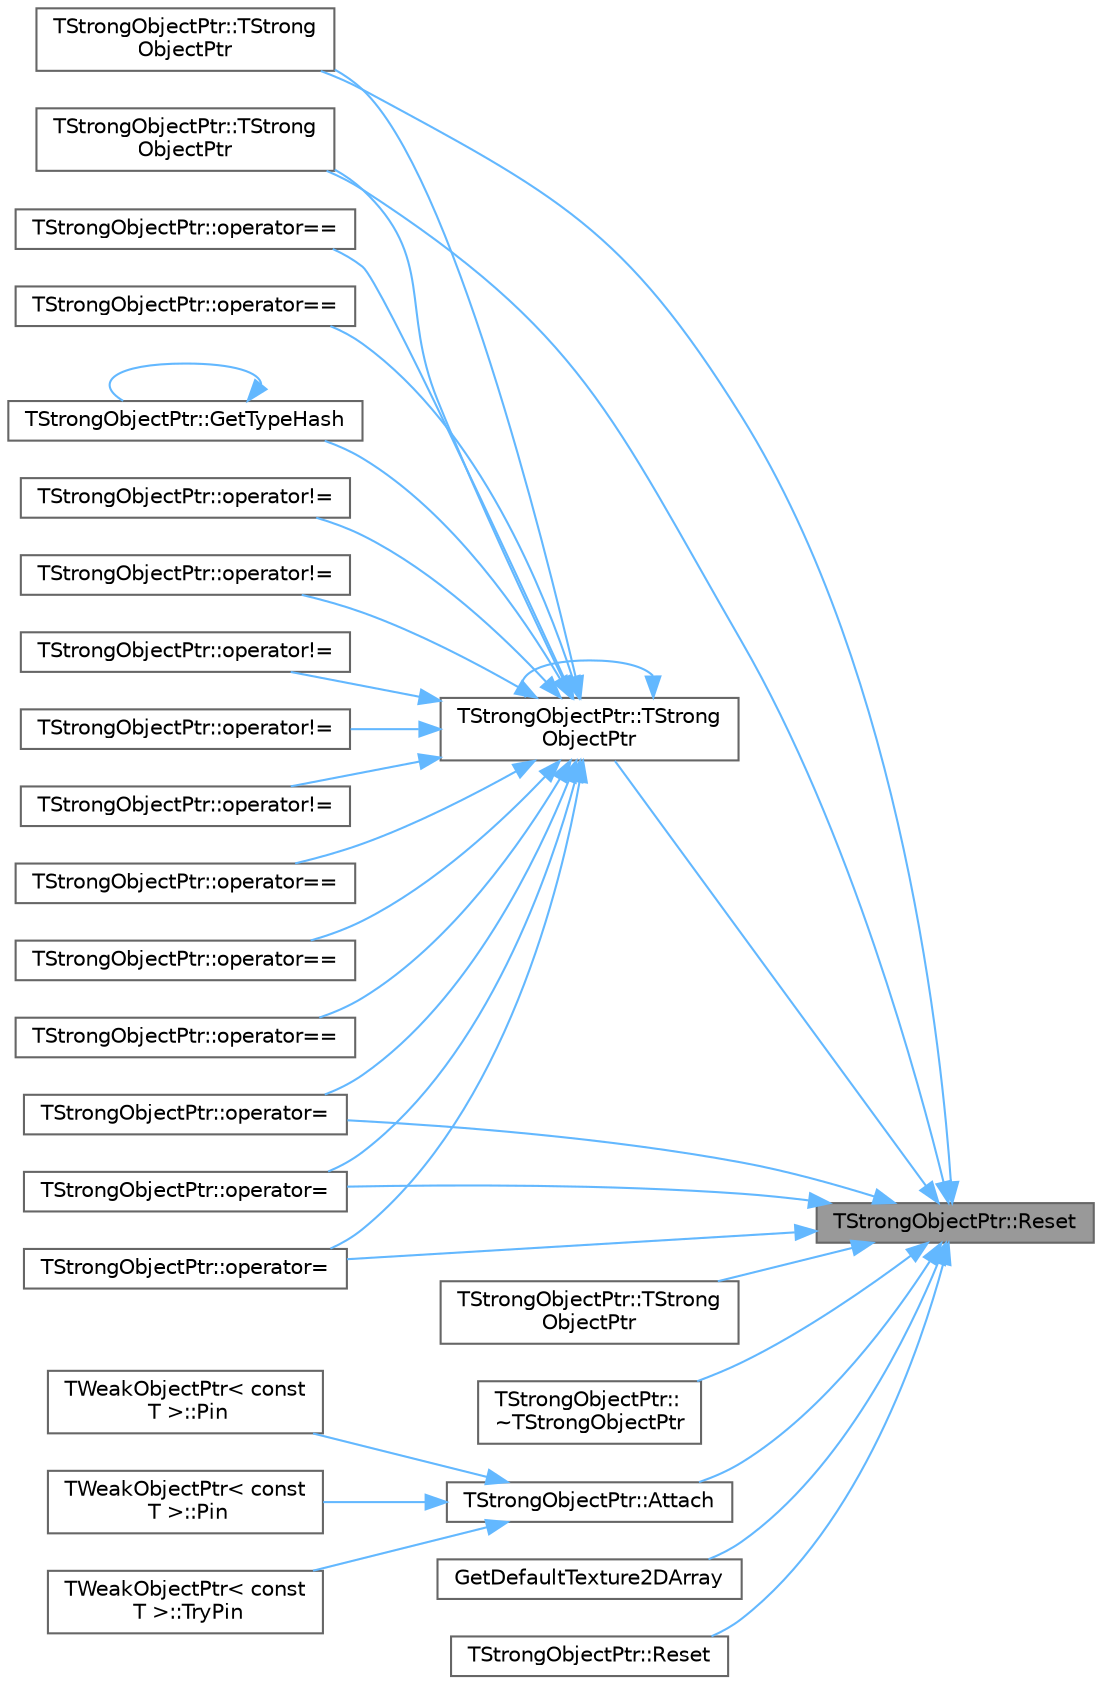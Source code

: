digraph "TStrongObjectPtr::Reset"
{
 // INTERACTIVE_SVG=YES
 // LATEX_PDF_SIZE
  bgcolor="transparent";
  edge [fontname=Helvetica,fontsize=10,labelfontname=Helvetica,labelfontsize=10];
  node [fontname=Helvetica,fontsize=10,shape=box,height=0.2,width=0.4];
  rankdir="RL";
  Node1 [id="Node000001",label="TStrongObjectPtr::Reset",height=0.2,width=0.4,color="gray40", fillcolor="grey60", style="filled", fontcolor="black",tooltip=" "];
  Node1 -> Node2 [id="edge1_Node000001_Node000002",dir="back",color="steelblue1",style="solid",tooltip=" "];
  Node2 [id="Node000002",label="TStrongObjectPtr::TStrong\lObjectPtr",height=0.2,width=0.4,color="grey40", fillcolor="white", style="filled",URL="$d9/d03/classTStrongObjectPtr.html#a33ff1883a5e5c8d21a493d20f3bef3c3",tooltip=" "];
  Node1 -> Node3 [id="edge2_Node000001_Node000003",dir="back",color="steelblue1",style="solid",tooltip=" "];
  Node3 [id="Node000003",label="TStrongObjectPtr::TStrong\lObjectPtr",height=0.2,width=0.4,color="grey40", fillcolor="white", style="filled",URL="$d9/d03/classTStrongObjectPtr.html#a2b850127239f84bb97987e2adbc14e94",tooltip=" "];
  Node1 -> Node4 [id="edge3_Node000001_Node000004",dir="back",color="steelblue1",style="solid",tooltip=" "];
  Node4 [id="Node000004",label="TStrongObjectPtr::TStrong\lObjectPtr",height=0.2,width=0.4,color="grey40", fillcolor="white", style="filled",URL="$d9/d03/classTStrongObjectPtr.html#acd679ced41a46aeddde1876e1a46a3c9",tooltip=" "];
  Node1 -> Node5 [id="edge4_Node000001_Node000005",dir="back",color="steelblue1",style="solid",tooltip=" "];
  Node5 [id="Node000005",label="TStrongObjectPtr::TStrong\lObjectPtr",height=0.2,width=0.4,color="grey40", fillcolor="white", style="filled",URL="$d9/d03/classTStrongObjectPtr.html#a28e79b33ebd829e10e850827e7d6c75a",tooltip=" "];
  Node5 -> Node2 [id="edge5_Node000005_Node000002",dir="back",color="steelblue1",style="solid",tooltip=" "];
  Node5 -> Node3 [id="edge6_Node000005_Node000003",dir="back",color="steelblue1",style="solid",tooltip=" "];
  Node5 -> Node5 [id="edge7_Node000005_Node000005",dir="back",color="steelblue1",style="solid",tooltip=" "];
  Node5 -> Node6 [id="edge8_Node000005_Node000006",dir="back",color="steelblue1",style="solid",tooltip=" "];
  Node6 [id="Node000006",label="TStrongObjectPtr::GetTypeHash",height=0.2,width=0.4,color="grey40", fillcolor="white", style="filled",URL="$d9/d03/classTStrongObjectPtr.html#a873aca33f208e617d223ef63c6e5f2d0",tooltip=" "];
  Node6 -> Node6 [id="edge9_Node000006_Node000006",dir="back",color="steelblue1",style="solid",tooltip=" "];
  Node5 -> Node7 [id="edge10_Node000005_Node000007",dir="back",color="steelblue1",style="solid",tooltip=" "];
  Node7 [id="Node000007",label="TStrongObjectPtr::operator!=",height=0.2,width=0.4,color="grey40", fillcolor="white", style="filled",URL="$d9/d03/classTStrongObjectPtr.html#addd9af037c39c923ae6cddba50d6407e",tooltip=" "];
  Node5 -> Node8 [id="edge11_Node000005_Node000008",dir="back",color="steelblue1",style="solid",tooltip=" "];
  Node8 [id="Node000008",label="TStrongObjectPtr::operator!=",height=0.2,width=0.4,color="grey40", fillcolor="white", style="filled",URL="$d9/d03/classTStrongObjectPtr.html#a0483d32901c0b85d05d9582fd80efa70",tooltip=" "];
  Node5 -> Node9 [id="edge12_Node000005_Node000009",dir="back",color="steelblue1",style="solid",tooltip=" "];
  Node9 [id="Node000009",label="TStrongObjectPtr::operator!=",height=0.2,width=0.4,color="grey40", fillcolor="white", style="filled",URL="$d9/d03/classTStrongObjectPtr.html#afcbc4a6bc711704e2b868e1791638b04",tooltip=" "];
  Node5 -> Node10 [id="edge13_Node000005_Node000010",dir="back",color="steelblue1",style="solid",tooltip=" "];
  Node10 [id="Node000010",label="TStrongObjectPtr::operator!=",height=0.2,width=0.4,color="grey40", fillcolor="white", style="filled",URL="$d9/d03/classTStrongObjectPtr.html#a11ed07854ca059bb04d36d217eec700d",tooltip=" "];
  Node5 -> Node11 [id="edge14_Node000005_Node000011",dir="back",color="steelblue1",style="solid",tooltip=" "];
  Node11 [id="Node000011",label="TStrongObjectPtr::operator!=",height=0.2,width=0.4,color="grey40", fillcolor="white", style="filled",URL="$d9/d03/classTStrongObjectPtr.html#a45fac71eee1b21ef2c6fb8e49fca7125",tooltip=" "];
  Node5 -> Node12 [id="edge15_Node000005_Node000012",dir="back",color="steelblue1",style="solid",tooltip=" "];
  Node12 [id="Node000012",label="TStrongObjectPtr::operator=",height=0.2,width=0.4,color="grey40", fillcolor="white", style="filled",URL="$d9/d03/classTStrongObjectPtr.html#ad52a867742615021606f7bfd3d483313",tooltip=" "];
  Node5 -> Node13 [id="edge16_Node000005_Node000013",dir="back",color="steelblue1",style="solid",tooltip=" "];
  Node13 [id="Node000013",label="TStrongObjectPtr::operator=",height=0.2,width=0.4,color="grey40", fillcolor="white", style="filled",URL="$d9/d03/classTStrongObjectPtr.html#a5f6384401ca32f94e22bf8d054a69e7d",tooltip=" "];
  Node5 -> Node14 [id="edge17_Node000005_Node000014",dir="back",color="steelblue1",style="solid",tooltip=" "];
  Node14 [id="Node000014",label="TStrongObjectPtr::operator=",height=0.2,width=0.4,color="grey40", fillcolor="white", style="filled",URL="$d9/d03/classTStrongObjectPtr.html#ae90fe66ea4af409f5277818da0b6ecd1",tooltip=" "];
  Node5 -> Node15 [id="edge18_Node000005_Node000015",dir="back",color="steelblue1",style="solid",tooltip=" "];
  Node15 [id="Node000015",label="TStrongObjectPtr::operator==",height=0.2,width=0.4,color="grey40", fillcolor="white", style="filled",URL="$d9/d03/classTStrongObjectPtr.html#a192497f6f4d699eff4835e1edce5eb55",tooltip=" "];
  Node5 -> Node16 [id="edge19_Node000005_Node000016",dir="back",color="steelblue1",style="solid",tooltip=" "];
  Node16 [id="Node000016",label="TStrongObjectPtr::operator==",height=0.2,width=0.4,color="grey40", fillcolor="white", style="filled",URL="$d9/d03/classTStrongObjectPtr.html#a9a13d062aa1450adc214ddba6aeb98de",tooltip=" "];
  Node5 -> Node17 [id="edge20_Node000005_Node000017",dir="back",color="steelblue1",style="solid",tooltip=" "];
  Node17 [id="Node000017",label="TStrongObjectPtr::operator==",height=0.2,width=0.4,color="grey40", fillcolor="white", style="filled",URL="$d9/d03/classTStrongObjectPtr.html#a4aa1f01f068b0614c7a177ee5aec6b13",tooltip=" "];
  Node5 -> Node18 [id="edge21_Node000005_Node000018",dir="back",color="steelblue1",style="solid",tooltip=" "];
  Node18 [id="Node000018",label="TStrongObjectPtr::operator==",height=0.2,width=0.4,color="grey40", fillcolor="white", style="filled",URL="$d9/d03/classTStrongObjectPtr.html#a8280ed5e7726627a67cd76e11f28e016",tooltip=" "];
  Node5 -> Node19 [id="edge22_Node000005_Node000019",dir="back",color="steelblue1",style="solid",tooltip=" "];
  Node19 [id="Node000019",label="TStrongObjectPtr::operator==",height=0.2,width=0.4,color="grey40", fillcolor="white", style="filled",URL="$d9/d03/classTStrongObjectPtr.html#aed2d7284c59b9428278c1b0175b3ae5f",tooltip=" "];
  Node1 -> Node20 [id="edge23_Node000001_Node000020",dir="back",color="steelblue1",style="solid",tooltip=" "];
  Node20 [id="Node000020",label="TStrongObjectPtr::\l~TStrongObjectPtr",height=0.2,width=0.4,color="grey40", fillcolor="white", style="filled",URL="$d9/d03/classTStrongObjectPtr.html#abaf2ca0631aa58a909c79c059f15545e",tooltip=" "];
  Node1 -> Node21 [id="edge24_Node000001_Node000021",dir="back",color="steelblue1",style="solid",tooltip=" "];
  Node21 [id="Node000021",label="TStrongObjectPtr::Attach",height=0.2,width=0.4,color="grey40", fillcolor="white", style="filled",URL="$d9/d03/classTStrongObjectPtr.html#ae1c1f0057f45f803d4c1b5bb9db89741",tooltip=" "];
  Node21 -> Node22 [id="edge25_Node000021_Node000022",dir="back",color="steelblue1",style="solid",tooltip=" "];
  Node22 [id="Node000022",label="TWeakObjectPtr\< const\l T \>::Pin",height=0.2,width=0.4,color="grey40", fillcolor="white", style="filled",URL="$d3/daa/structTWeakObjectPtr.html#ad07d32af22640a5435a004c97f585c52",tooltip=" "];
  Node21 -> Node23 [id="edge26_Node000021_Node000023",dir="back",color="steelblue1",style="solid",tooltip=" "];
  Node23 [id="Node000023",label="TWeakObjectPtr\< const\l T \>::Pin",height=0.2,width=0.4,color="grey40", fillcolor="white", style="filled",URL="$d3/daa/structTWeakObjectPtr.html#a465c949ac0be5f040371e06e72172e7e",tooltip=" "];
  Node21 -> Node24 [id="edge27_Node000021_Node000024",dir="back",color="steelblue1",style="solid",tooltip=" "];
  Node24 [id="Node000024",label="TWeakObjectPtr\< const\l T \>::TryPin",height=0.2,width=0.4,color="grey40", fillcolor="white", style="filled",URL="$d3/daa/structTWeakObjectPtr.html#a153f3cb5ace9a7f0a6fdebc1e545037d",tooltip=" "];
  Node1 -> Node25 [id="edge28_Node000001_Node000025",dir="back",color="steelblue1",style="solid",tooltip=" "];
  Node25 [id="Node000025",label="GetDefaultTexture2DArray",height=0.2,width=0.4,color="grey40", fillcolor="white", style="filled",URL="$d7/d13/Texture2DArray_8cpp.html#af57fde33799bf316445c73b7e6d2c636",tooltip="Get the optimal placeholder to use during texture compilation."];
  Node1 -> Node12 [id="edge29_Node000001_Node000012",dir="back",color="steelblue1",style="solid",tooltip=" "];
  Node1 -> Node13 [id="edge30_Node000001_Node000013",dir="back",color="steelblue1",style="solid",tooltip=" "];
  Node1 -> Node14 [id="edge31_Node000001_Node000014",dir="back",color="steelblue1",style="solid",tooltip=" "];
  Node1 -> Node26 [id="edge32_Node000001_Node000026",dir="back",color="steelblue1",style="solid",tooltip=" "];
  Node26 [id="Node000026",label="TStrongObjectPtr::Reset",height=0.2,width=0.4,color="grey40", fillcolor="white", style="filled",URL="$d9/d03/classTStrongObjectPtr.html#ac5083fde4a75ebb2425f8f989bdfa344",tooltip=" "];
}
